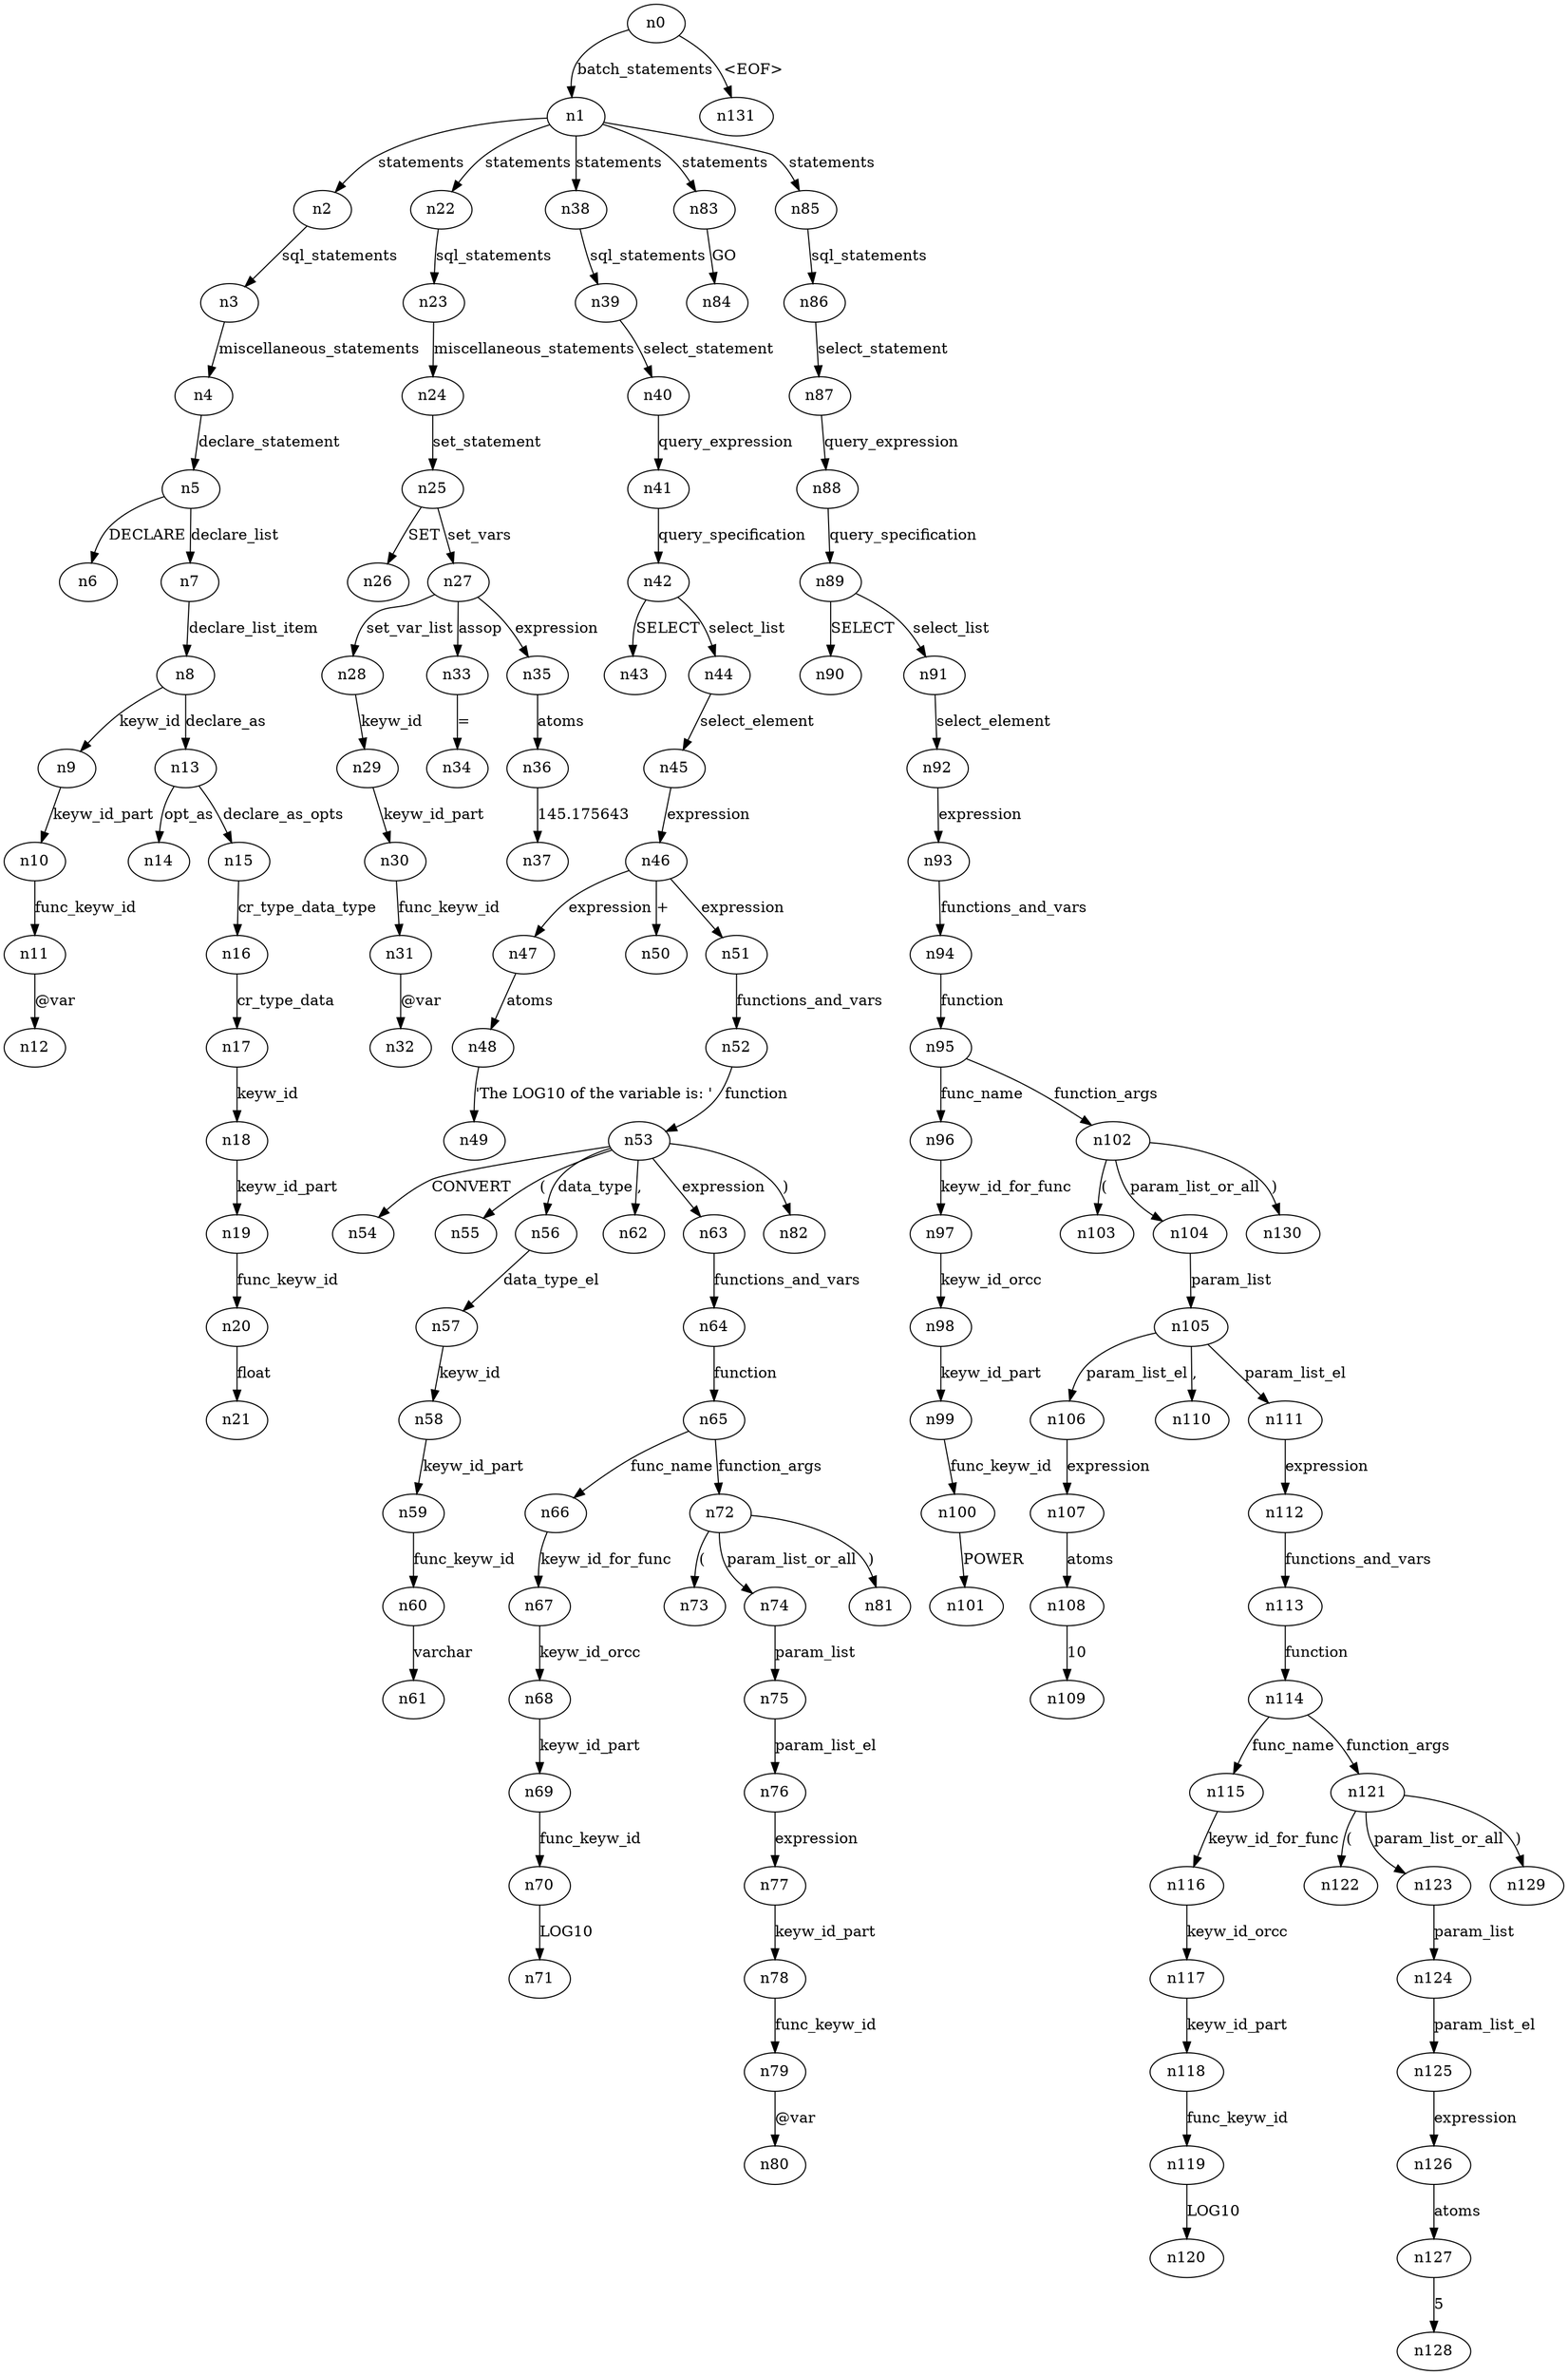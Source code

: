 digraph ParseTree {
  n0 -> n1 [label="batch_statements"];
  n1 -> n2 [label="statements"];
  n2 -> n3 [label="sql_statements"];
  n3 -> n4 [label="miscellaneous_statements"];
  n4 -> n5 [label="declare_statement"];
  n5 -> n6 [label="DECLARE"];
  n5 -> n7 [label="declare_list"];
  n7 -> n8 [label="declare_list_item"];
  n8 -> n9 [label="keyw_id"];
  n9 -> n10 [label="keyw_id_part"];
  n10 -> n11 [label="func_keyw_id"];
  n11 -> n12 [label="@var"];
  n8 -> n13 [label="declare_as"];
  n13 -> n14 [label="opt_as"];
  n13 -> n15 [label="declare_as_opts"];
  n15 -> n16 [label="cr_type_data_type"];
  n16 -> n17 [label="cr_type_data"];
  n17 -> n18 [label="keyw_id"];
  n18 -> n19 [label="keyw_id_part"];
  n19 -> n20 [label="func_keyw_id"];
  n20 -> n21 [label="float"];
  n1 -> n22 [label="statements"];
  n22 -> n23 [label="sql_statements"];
  n23 -> n24 [label="miscellaneous_statements"];
  n24 -> n25 [label="set_statement"];
  n25 -> n26 [label="SET"];
  n25 -> n27 [label="set_vars"];
  n27 -> n28 [label="set_var_list"];
  n28 -> n29 [label="keyw_id"];
  n29 -> n30 [label="keyw_id_part"];
  n30 -> n31 [label="func_keyw_id"];
  n31 -> n32 [label="@var"];
  n27 -> n33 [label="assop"];
  n33 -> n34 [label="="];
  n27 -> n35 [label="expression"];
  n35 -> n36 [label="atoms"];
  n36 -> n37 [label="145.175643"];
  n1 -> n38 [label="statements"];
  n38 -> n39 [label="sql_statements"];
  n39 -> n40 [label="select_statement"];
  n40 -> n41 [label="query_expression"];
  n41 -> n42 [label="query_specification"];
  n42 -> n43 [label="SELECT"];
  n42 -> n44 [label="select_list"];
  n44 -> n45 [label="select_element"];
  n45 -> n46 [label="expression"];
  n46 -> n47 [label="expression"];
  n47 -> n48 [label="atoms"];
  n48 -> n49 [label="'The LOG10 of the variable is: '"];
  n46 -> n50 [label="+"];
  n46 -> n51 [label="expression"];
  n51 -> n52 [label="functions_and_vars"];
  n52 -> n53 [label="function"];
  n53 -> n54 [label="CONVERT"];
  n53 -> n55 [label="("];
  n53 -> n56 [label="data_type"];
  n56 -> n57 [label="data_type_el"];
  n57 -> n58 [label="keyw_id"];
  n58 -> n59 [label="keyw_id_part"];
  n59 -> n60 [label="func_keyw_id"];
  n60 -> n61 [label="varchar"];
  n53 -> n62 [label=","];
  n53 -> n63 [label="expression"];
  n63 -> n64 [label="functions_and_vars"];
  n64 -> n65 [label="function"];
  n65 -> n66 [label="func_name"];
  n66 -> n67 [label="keyw_id_for_func"];
  n67 -> n68 [label="keyw_id_orcc"];
  n68 -> n69 [label="keyw_id_part"];
  n69 -> n70 [label="func_keyw_id"];
  n70 -> n71 [label="LOG10"];
  n65 -> n72 [label="function_args"];
  n72 -> n73 [label="("];
  n72 -> n74 [label="param_list_or_all"];
  n74 -> n75 [label="param_list"];
  n75 -> n76 [label="param_list_el"];
  n76 -> n77 [label="expression"];
  n77 -> n78 [label="keyw_id_part"];
  n78 -> n79 [label="func_keyw_id"];
  n79 -> n80 [label="@var"];
  n72 -> n81 [label=")"];
  n53 -> n82 [label=")"];
  n1 -> n83 [label="statements"];
  n83 -> n84 [label="GO"];
  n1 -> n85 [label="statements"];
  n85 -> n86 [label="sql_statements"];
  n86 -> n87 [label="select_statement"];
  n87 -> n88 [label="query_expression"];
  n88 -> n89 [label="query_specification"];
  n89 -> n90 [label="SELECT"];
  n89 -> n91 [label="select_list"];
  n91 -> n92 [label="select_element"];
  n92 -> n93 [label="expression"];
  n93 -> n94 [label="functions_and_vars"];
  n94 -> n95 [label="function"];
  n95 -> n96 [label="func_name"];
  n96 -> n97 [label="keyw_id_for_func"];
  n97 -> n98 [label="keyw_id_orcc"];
  n98 -> n99 [label="keyw_id_part"];
  n99 -> n100 [label="func_keyw_id"];
  n100 -> n101 [label="POWER"];
  n95 -> n102 [label="function_args"];
  n102 -> n103 [label="("];
  n102 -> n104 [label="param_list_or_all"];
  n104 -> n105 [label="param_list"];
  n105 -> n106 [label="param_list_el"];
  n106 -> n107 [label="expression"];
  n107 -> n108 [label="atoms"];
  n108 -> n109 [label="10"];
  n105 -> n110 [label=","];
  n105 -> n111 [label="param_list_el"];
  n111 -> n112 [label="expression"];
  n112 -> n113 [label="functions_and_vars"];
  n113 -> n114 [label="function"];
  n114 -> n115 [label="func_name"];
  n115 -> n116 [label="keyw_id_for_func"];
  n116 -> n117 [label="keyw_id_orcc"];
  n117 -> n118 [label="keyw_id_part"];
  n118 -> n119 [label="func_keyw_id"];
  n119 -> n120 [label="LOG10"];
  n114 -> n121 [label="function_args"];
  n121 -> n122 [label="("];
  n121 -> n123 [label="param_list_or_all"];
  n123 -> n124 [label="param_list"];
  n124 -> n125 [label="param_list_el"];
  n125 -> n126 [label="expression"];
  n126 -> n127 [label="atoms"];
  n127 -> n128 [label="5"];
  n121 -> n129 [label=")"];
  n102 -> n130 [label=")"];
  n0 -> n131 [label="<EOF>"];
}